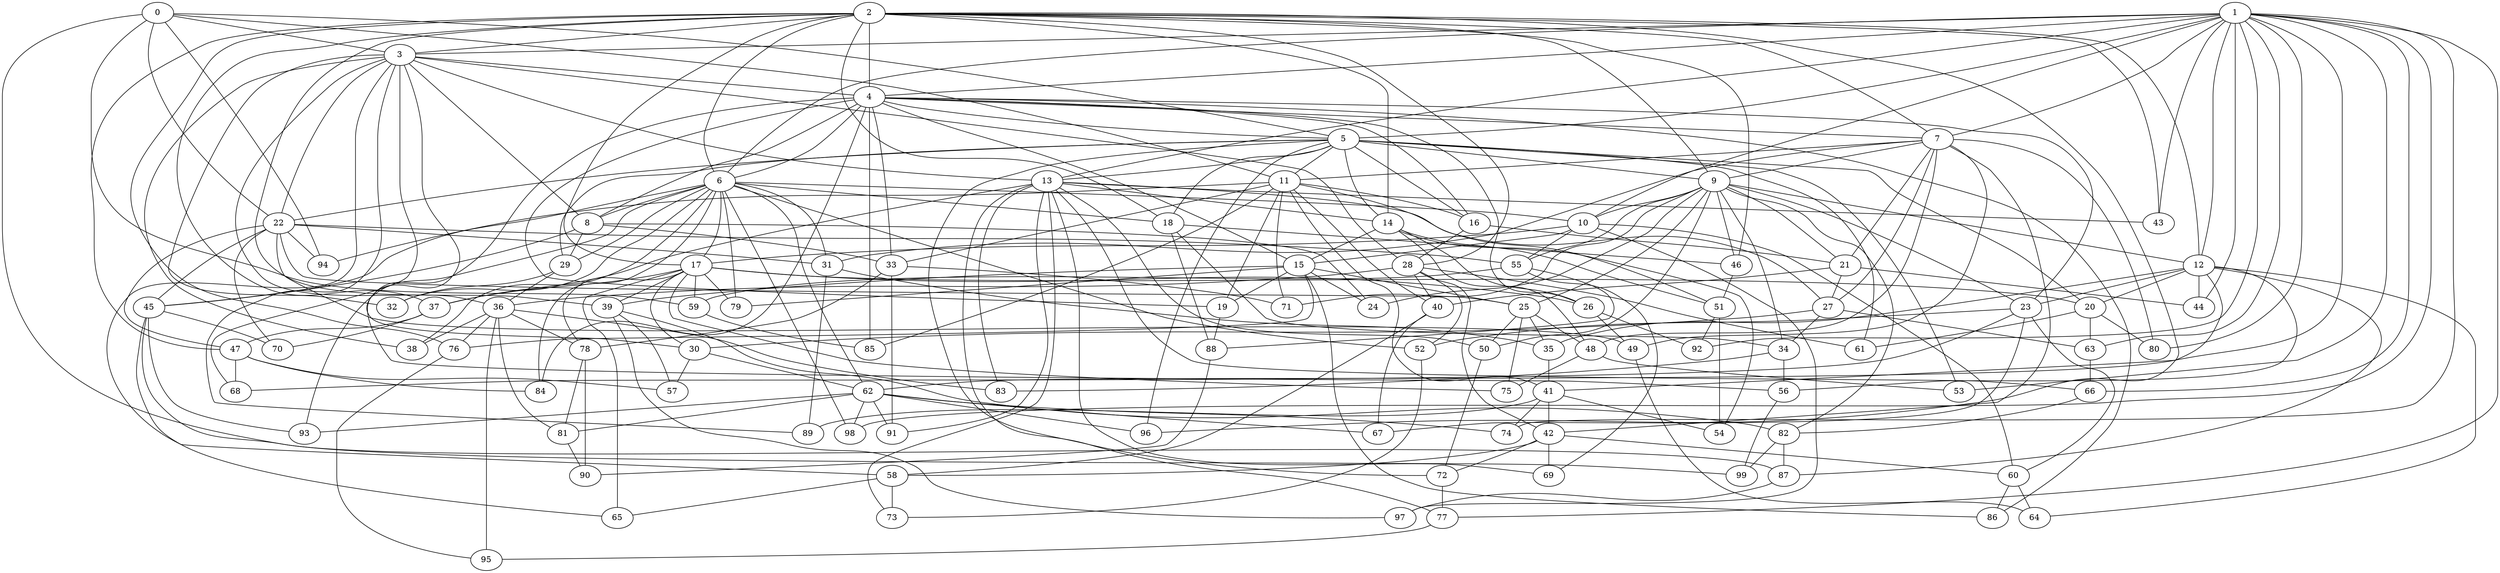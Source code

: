 strict graph "barabasi_albert_graph(100,3)" {
0;
1;
2;
3;
4;
5;
6;
7;
8;
9;
10;
11;
12;
13;
14;
15;
16;
17;
18;
19;
20;
21;
22;
23;
24;
25;
26;
27;
28;
29;
30;
31;
32;
33;
34;
35;
36;
37;
38;
39;
40;
41;
42;
43;
44;
45;
46;
47;
48;
49;
50;
51;
52;
53;
54;
55;
56;
57;
58;
59;
60;
61;
62;
63;
64;
65;
66;
67;
68;
69;
70;
71;
72;
73;
74;
75;
76;
77;
78;
79;
80;
81;
82;
83;
84;
85;
86;
87;
88;
89;
90;
91;
92;
93;
94;
95;
96;
97;
98;
99;
0 -- 3  [is_available=True, prob="1.0"];
0 -- 5  [is_available=True, prob="0.992692189271"];
0 -- 11  [is_available=True, prob="0.109305288992"];
0 -- 22  [is_available=True, prob="0.323901859429"];
0 -- 87  [is_available=True, prob="0.845140600913"];
0 -- 59  [is_available=True, prob="1.0"];
0 -- 94  [is_available=True, prob="1.0"];
1 -- 66  [is_available=True, prob="0.230017733645"];
1 -- 3  [is_available=True, prob="0.265690677365"];
1 -- 4  [is_available=True, prob="1.0"];
1 -- 5  [is_available=True, prob="1.0"];
1 -- 6  [is_available=True, prob="0.745854163412"];
1 -- 7  [is_available=True, prob="1.0"];
1 -- 44  [is_available=True, prob="0.9767310998"];
1 -- 10  [is_available=True, prob="0.0723243745829"];
1 -- 43  [is_available=True, prob="1.0"];
1 -- 12  [is_available=True, prob="0.7070365786"];
1 -- 13  [is_available=True, prob="0.903407700664"];
1 -- 77  [is_available=True, prob="0.444066581979"];
1 -- 80  [is_available=True, prob="1.0"];
1 -- 53  [is_available=True, prob="0.124071166972"];
1 -- 98  [is_available=True, prob="1.0"];
1 -- 92  [is_available=True, prob="0.371867560721"];
1 -- 74  [is_available=True, prob="0.045999756284"];
1 -- 62  [is_available=True, prob="0.427200867712"];
1 -- 63  [is_available=True, prob="0.321732141318"];
2 -- 96  [is_available=True, prob="0.580497282646"];
2 -- 3  [is_available=True, prob="0.403926720197"];
2 -- 4  [is_available=True, prob="1.0"];
2 -- 37  [is_available=True, prob="0.381001297048"];
2 -- 6  [is_available=True, prob="0.682041042598"];
2 -- 7  [is_available=True, prob="0.0511408135711"];
2 -- 9  [is_available=True, prob="0.110510642227"];
2 -- 39  [is_available=True, prob="0.791693926111"];
2 -- 12  [is_available=True, prob="0.546384230389"];
2 -- 14  [is_available=True, prob="0.448227967272"];
2 -- 47  [is_available=True, prob="0.8341094507"];
2 -- 76  [is_available=True, prob="0.430805921915"];
2 -- 17  [is_available=True, prob="1.0"];
2 -- 18  [is_available=True, prob="0.459060261752"];
2 -- 46  [is_available=True, prob="0.0206958789685"];
2 -- 43  [is_available=True, prob="1.0"];
2 -- 28  [is_available=True, prob="0.0987411235627"];
3 -- 4  [is_available=True, prob="0.890095772344"];
3 -- 38  [is_available=True, prob="0.429621842538"];
3 -- 32  [is_available=True, prob="0.111831109394"];
3 -- 8  [is_available=True, prob="1.0"];
3 -- 13  [is_available=True, prob="0.160548382947"];
3 -- 22  [is_available=True, prob="1.0"];
3 -- 89  [is_available=True, prob="0.29283548382"];
3 -- 36  [is_available=True, prob="0.0555636137877"];
3 -- 58  [is_available=True, prob="0.636447347311"];
3 -- 28  [is_available=True, prob="0.871938186729"];
3 -- 30  [is_available=True, prob="0.573398553997"];
3 -- 68  [is_available=True, prob="0.22862429963"];
4 -- 5  [is_available=True, prob="1.0"];
4 -- 6  [is_available=True, prob="0.55911802481"];
4 -- 7  [is_available=True, prob="1.0"];
4 -- 8  [is_available=True, prob="0.499920252619"];
4 -- 15  [is_available=True, prob="0.58132966507"];
4 -- 16  [is_available=True, prob="0.792886113054"];
4 -- 33  [is_available=True, prob="1.0"];
4 -- 19  [is_available=True, prob="1.0"];
4 -- 84  [is_available=True, prob="0.438792457348"];
4 -- 85  [is_available=True, prob="0.545808031823"];
4 -- 86  [is_available=True, prob="1.0"];
4 -- 23  [is_available=True, prob="1.0"];
4 -- 56  [is_available=True, prob="0.865507668353"];
4 -- 26  [is_available=True, prob="0.113411953939"];
5 -- 96  [is_available=True, prob="0.449319991809"];
5 -- 72  [is_available=True, prob="1.0"];
5 -- 9  [is_available=True, prob="0.00194217130213"];
5 -- 11  [is_available=True, prob="0.716494801246"];
5 -- 13  [is_available=True, prob="0.063138831661"];
5 -- 14  [is_available=True, prob="0.907219674319"];
5 -- 61  [is_available=True, prob="0.914936202592"];
5 -- 16  [is_available=True, prob="0.45958705282"];
5 -- 18  [is_available=True, prob="0.218179795329"];
5 -- 20  [is_available=True, prob="0.274165787454"];
5 -- 53  [is_available=True, prob="1.0"];
5 -- 22  [is_available=True, prob="1.0"];
5 -- 29  [is_available=True, prob="0.889413019472"];
6 -- 32  [is_available=True, prob="1.0"];
6 -- 98  [is_available=True, prob="0.614182035208"];
6 -- 38  [is_available=True, prob="1.0"];
6 -- 8  [is_available=True, prob="1.0"];
6 -- 10  [is_available=True, prob="1.0"];
6 -- 45  [is_available=True, prob="1.0"];
6 -- 93  [is_available=True, prob="0.695413720221"];
6 -- 79  [is_available=True, prob="1.0"];
6 -- 17  [is_available=True, prob="0.110484675214"];
6 -- 18  [is_available=True, prob="1.0"];
6 -- 52  [is_available=True, prob="0.854078970923"];
6 -- 84  [is_available=True, prob="0.823766010761"];
6 -- 29  [is_available=True, prob="0.542250781833"];
6 -- 62  [is_available=True, prob="0.205554743033"];
6 -- 31  [is_available=True, prob="0.763690821348"];
7 -- 80  [is_available=True, prob="1.0"];
7 -- 9  [is_available=True, prob="0.383912495446"];
7 -- 42  [is_available=True, prob="1.0"];
7 -- 11  [is_available=True, prob="0.772474457517"];
7 -- 48  [is_available=True, prob="0.0642518328716"];
7 -- 49  [is_available=True, prob="0.782248748229"];
7 -- 21  [is_available=True, prob="0.832869886443"];
7 -- 27  [is_available=True, prob="0.359582842512"];
7 -- 31  [is_available=True, prob="1.0"];
8 -- 33  [is_available=True, prob="1.0"];
8 -- 45  [is_available=True, prob="0.366557706117"];
8 -- 24  [is_available=True, prob="0.0351754270641"];
8 -- 29  [is_available=True, prob="0.558854924865"];
9 -- 82  [is_available=True, prob="0.0389468141628"];
9 -- 10  [is_available=True, prob="1.0"];
9 -- 55  [is_available=True, prob="0.836465043366"];
9 -- 12  [is_available=True, prob="0.789058892538"];
9 -- 34  [is_available=True, prob="0.0601615387793"];
9 -- 46  [is_available=True, prob="0.268780091064"];
9 -- 50  [is_available=True, prob="0.571973903548"];
9 -- 21  [is_available=True, prob="1.0"];
9 -- 23  [is_available=True, prob="0.418061548471"];
9 -- 24  [is_available=True, prob="0.636572232897"];
9 -- 25  [is_available=True, prob="1.0"];
9 -- 71  [is_available=True, prob="1.0"];
10 -- 97  [is_available=True, prob="0.989845868202"];
10 -- 15  [is_available=True, prob="0.667895052161"];
10 -- 17  [is_available=True, prob="0.214107926761"];
10 -- 55  [is_available=True, prob="0.462951025411"];
10 -- 60  [is_available=True, prob="0.232770284488"];
11 -- 33  [is_available=True, prob="0.0671240897025"];
11 -- 51  [is_available=True, prob="1.0"];
11 -- 40  [is_available=True, prob="1.0"];
11 -- 41  [is_available=True, prob="0.453434124499"];
11 -- 71  [is_available=True, prob="0.559897952211"];
11 -- 16  [is_available=True, prob="0.278247568813"];
11 -- 19  [is_available=True, prob="0.271269526612"];
11 -- 85  [is_available=True, prob="0.646832692225"];
11 -- 94  [is_available=True, prob="0.167469390947"];
12 -- 64  [is_available=True, prob="0.170395063911"];
12 -- 35  [is_available=True, prob="0.99318902319"];
12 -- 87  [is_available=True, prob="0.90045436318"];
12 -- 44  [is_available=True, prob="0.915103518788"];
12 -- 20  [is_available=True, prob="1.0"];
12 -- 41  [is_available=True, prob="0.0758754067883"];
12 -- 23  [is_available=True, prob="0.370157100343"];
12 -- 56  [is_available=True, prob="1.0"];
13 -- 66  [is_available=True, prob="0.354108792996"];
13 -- 91  [is_available=True, prob="0.0125875413394"];
13 -- 73  [is_available=True, prob="0.166807337467"];
13 -- 43  [is_available=True, prob="0.243494466192"];
13 -- 77  [is_available=True, prob="0.653669002619"];
13 -- 14  [is_available=True, prob="0.693326760348"];
13 -- 50  [is_available=True, prob="0.885070208036"];
13 -- 83  [is_available=True, prob="0.355606335714"];
13 -- 27  [is_available=True, prob="0.383529983133"];
13 -- 69  [is_available=True, prob="0.12642143006"];
13 -- 37  [is_available=True, prob="1.0"];
14 -- 15  [is_available=True, prob="1.0"];
14 -- 48  [is_available=True, prob="0.299722494616"];
14 -- 51  [is_available=True, prob="1.0"];
14 -- 54  [is_available=True, prob="1.0"];
14 -- 26  [is_available=True, prob="0.859677836452"];
15 -- 39  [is_available=True, prob="1.0"];
15 -- 76  [is_available=True, prob="1.0"];
15 -- 79  [is_available=True, prob="0.174938608752"];
15 -- 19  [is_available=True, prob="0.814804141664"];
15 -- 86  [is_available=True, prob="0.914944050215"];
15 -- 24  [is_available=True, prob="1.0"];
15 -- 25  [is_available=True, prob="0.148520564096"];
16 -- 28  [is_available=True, prob="1.0"];
16 -- 21  [is_available=True, prob="1.0"];
17 -- 65  [is_available=True, prob="1.0"];
17 -- 37  [is_available=True, prob="0.487843634748"];
17 -- 39  [is_available=True, prob="0.379084178177"];
17 -- 75  [is_available=True, prob="0.662259026411"];
17 -- 78  [is_available=True, prob="0.707385323859"];
17 -- 79  [is_available=True, prob="0.941583605103"];
17 -- 20  [is_available=True, prob="0.643387720771"];
17 -- 26  [is_available=True, prob="1.0"];
17 -- 59  [is_available=True, prob="0.380043669969"];
17 -- 30  [is_available=True, prob="1.0"];
18 -- 34  [is_available=True, prob="0.701112123004"];
18 -- 46  [is_available=True, prob="0.348259927823"];
18 -- 88  [is_available=True, prob="0.936805875766"];
19 -- 88  [is_available=True, prob="0.734834649904"];
20 -- 80  [is_available=True, prob="0.527508572248"];
20 -- 61  [is_available=True, prob="0.164203064844"];
20 -- 63  [is_available=True, prob="0.742511432335"];
21 -- 40  [is_available=True, prob="0.248213343248"];
21 -- 44  [is_available=True, prob="0.971068051888"];
21 -- 27  [is_available=True, prob="0.998904388206"];
22 -- 70  [is_available=True, prob="0.751244315779"];
22 -- 45  [is_available=True, prob="1.0"];
22 -- 47  [is_available=True, prob="0.266916058263"];
22 -- 49  [is_available=True, prob="0.677530605584"];
22 -- 55  [is_available=True, prob="0.724772831589"];
22 -- 25  [is_available=True, prob="0.278722834937"];
22 -- 94  [is_available=True, prob="0.511163070828"];
22 -- 31  [is_available=True, prob="1.0"];
23 -- 67  [is_available=True, prob="0.236843770807"];
23 -- 52  [is_available=True, prob="0.803062621359"];
23 -- 68  [is_available=True, prob="0.62968876578"];
23 -- 60  [is_available=True, prob="0.874931265362"];
25 -- 35  [is_available=True, prob="0.0821600097344"];
25 -- 75  [is_available=True, prob="0.977121136943"];
25 -- 48  [is_available=True, prob="0.573798853433"];
25 -- 50  [is_available=True, prob="0.598871453901"];
26 -- 92  [is_available=True, prob="0.140257185192"];
26 -- 49  [is_available=True, prob="0.594613798532"];
27 -- 34  [is_available=True, prob="1.0"];
27 -- 30  [is_available=True, prob="0.0237528031558"];
27 -- 63  [is_available=True, prob="0.831559140597"];
28 -- 36  [is_available=True, prob="1.0"];
28 -- 40  [is_available=True, prob="0.947561614133"];
28 -- 42  [is_available=True, prob="1.0"];
28 -- 52  [is_available=True, prob="1.0"];
28 -- 61  [is_available=True, prob="1.0"];
29 -- 32  [is_available=True, prob="0.389461664573"];
29 -- 36  [is_available=True, prob="1.0"];
30 -- 62  [is_available=True, prob="0.632833520354"];
30 -- 57  [is_available=True, prob="0.389218246732"];
31 -- 89  [is_available=True, prob="0.511317612966"];
31 -- 35  [is_available=True, prob="0.407845418136"];
33 -- 71  [is_available=True, prob="1.0"];
33 -- 78  [is_available=True, prob="0.707291134709"];
33 -- 91  [is_available=True, prob="0.4496746953"];
34 -- 56  [is_available=True, prob="0.457560015502"];
34 -- 83  [is_available=True, prob="0.16212168256"];
35 -- 41  [is_available=True, prob="0.753818645524"];
36 -- 38  [is_available=True, prob="0.380625305043"];
36 -- 76  [is_available=True, prob="1.0"];
36 -- 78  [is_available=True, prob="1.0"];
36 -- 81  [is_available=True, prob="0.422331604854"];
36 -- 83  [is_available=True, prob="1.0"];
36 -- 95  [is_available=True, prob="0.530730957565"];
37 -- 70  [is_available=True, prob="0.722128823027"];
37 -- 47  [is_available=True, prob="0.554836493985"];
39 -- 97  [is_available=True, prob="0.12572735479"];
39 -- 82  [is_available=True, prob="0.868783574811"];
39 -- 57  [is_available=True, prob="0.194617381644"];
40 -- 67  [is_available=True, prob="1.0"];
40 -- 58  [is_available=True, prob="0.928566619083"];
41 -- 42  [is_available=True, prob="0.505573467606"];
41 -- 54  [is_available=True, prob="1.0"];
41 -- 89  [is_available=True, prob="0.609840031708"];
41 -- 74  [is_available=True, prob="0.524844250878"];
42 -- 69  [is_available=True, prob="0.616842664093"];
42 -- 72  [is_available=True, prob="0.836727933648"];
42 -- 60  [is_available=True, prob="0.929664916387"];
42 -- 58  [is_available=True, prob="0.496622533309"];
45 -- 65  [is_available=True, prob="0.523601086441"];
45 -- 99  [is_available=True, prob="0.0837709877913"];
45 -- 70  [is_available=True, prob="0.689077431009"];
45 -- 93  [is_available=True, prob="1.0"];
46 -- 51  [is_available=True, prob="1.0"];
47 -- 68  [is_available=True, prob="0.698279083881"];
47 -- 84  [is_available=True, prob="0.499292003204"];
47 -- 57  [is_available=True, prob="0.444521192574"];
48 -- 75  [is_available=True, prob="1.0"];
48 -- 53  [is_available=True, prob="0.277488797163"];
49 -- 64  [is_available=True, prob="0.493475257055"];
50 -- 72  [is_available=True, prob="0.847003873469"];
51 -- 54  [is_available=True, prob="0.117883890405"];
51 -- 92  [is_available=True, prob="0.589543500903"];
52 -- 73  [is_available=True, prob="0.904745106188"];
55 -- 69  [is_available=True, prob="0.261331852535"];
55 -- 88  [is_available=True, prob="1.0"];
55 -- 59  [is_available=True, prob="0.727771941877"];
56 -- 99  [is_available=True, prob="0.899619906906"];
58 -- 65  [is_available=True, prob="0.988707790405"];
58 -- 73  [is_available=True, prob="0.43771318577"];
59 -- 85  [is_available=True, prob="0.0690108857882"];
60 -- 64  [is_available=True, prob="0.513127633565"];
60 -- 86  [is_available=True, prob="1.0"];
62 -- 96  [is_available=True, prob="0.073822467152"];
62 -- 98  [is_available=True, prob="0.988097820483"];
62 -- 67  [is_available=True, prob="0.300731233518"];
62 -- 74  [is_available=True, prob="1.0"];
62 -- 81  [is_available=True, prob="0.0773260977035"];
62 -- 91  [is_available=True, prob="1.0"];
62 -- 93  [is_available=True, prob="1.0"];
63 -- 66  [is_available=True, prob="0.916176364959"];
66 -- 82  [is_available=True, prob="1.0"];
72 -- 77  [is_available=True, prob="0.289781750644"];
76 -- 95  [is_available=True, prob="0.437731835759"];
77 -- 95  [is_available=True, prob="0.382057492631"];
78 -- 90  [is_available=True, prob="0.854217406265"];
78 -- 81  [is_available=True, prob="0.454719679048"];
81 -- 90  [is_available=True, prob="0.215884186553"];
82 -- 99  [is_available=True, prob="0.269855899933"];
82 -- 87  [is_available=True, prob="0.496721782593"];
87 -- 97  [is_available=True, prob="0.364748436093"];
88 -- 90  [is_available=True, prob="0.453174618581"];
}
